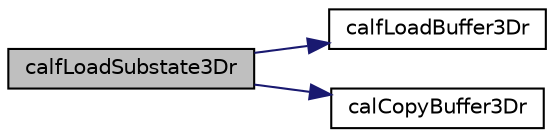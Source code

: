 digraph "calfLoadSubstate3Dr"
{
  edge [fontname="Helvetica",fontsize="10",labelfontname="Helvetica",labelfontsize="10"];
  node [fontname="Helvetica",fontsize="10",shape=record];
  rankdir="LR";
  Node1 [label="calfLoadSubstate3Dr",height=0.2,width=0.4,color="black", fillcolor="grey75", style="filled" fontcolor="black"];
  Node1 -> Node2 [color="midnightblue",fontsize="10",style="solid",fontname="Helvetica"];
  Node2 [label="calfLoadBuffer3Dr",height=0.2,width=0.4,color="black", fillcolor="white", style="filled",URL="$cal3_d_buffer_i_o_8h.html#a0330d8c680cecfafbed37cbb9b6fec19",tooltip="Loads a real (floating point) 3D buffer from file. "];
  Node1 -> Node3 [color="midnightblue",fontsize="10",style="solid",fontname="Helvetica"];
  Node3 [label="calCopyBuffer3Dr",height=0.2,width=0.4,color="black", fillcolor="white", style="filled",URL="$cal3_d_buffer_8c.html#ac01ce5d13e17c34eae3e0d9d1d8f10e3",tooltip="Real (floating point) linearized 3D buffer copy function. "];
}

